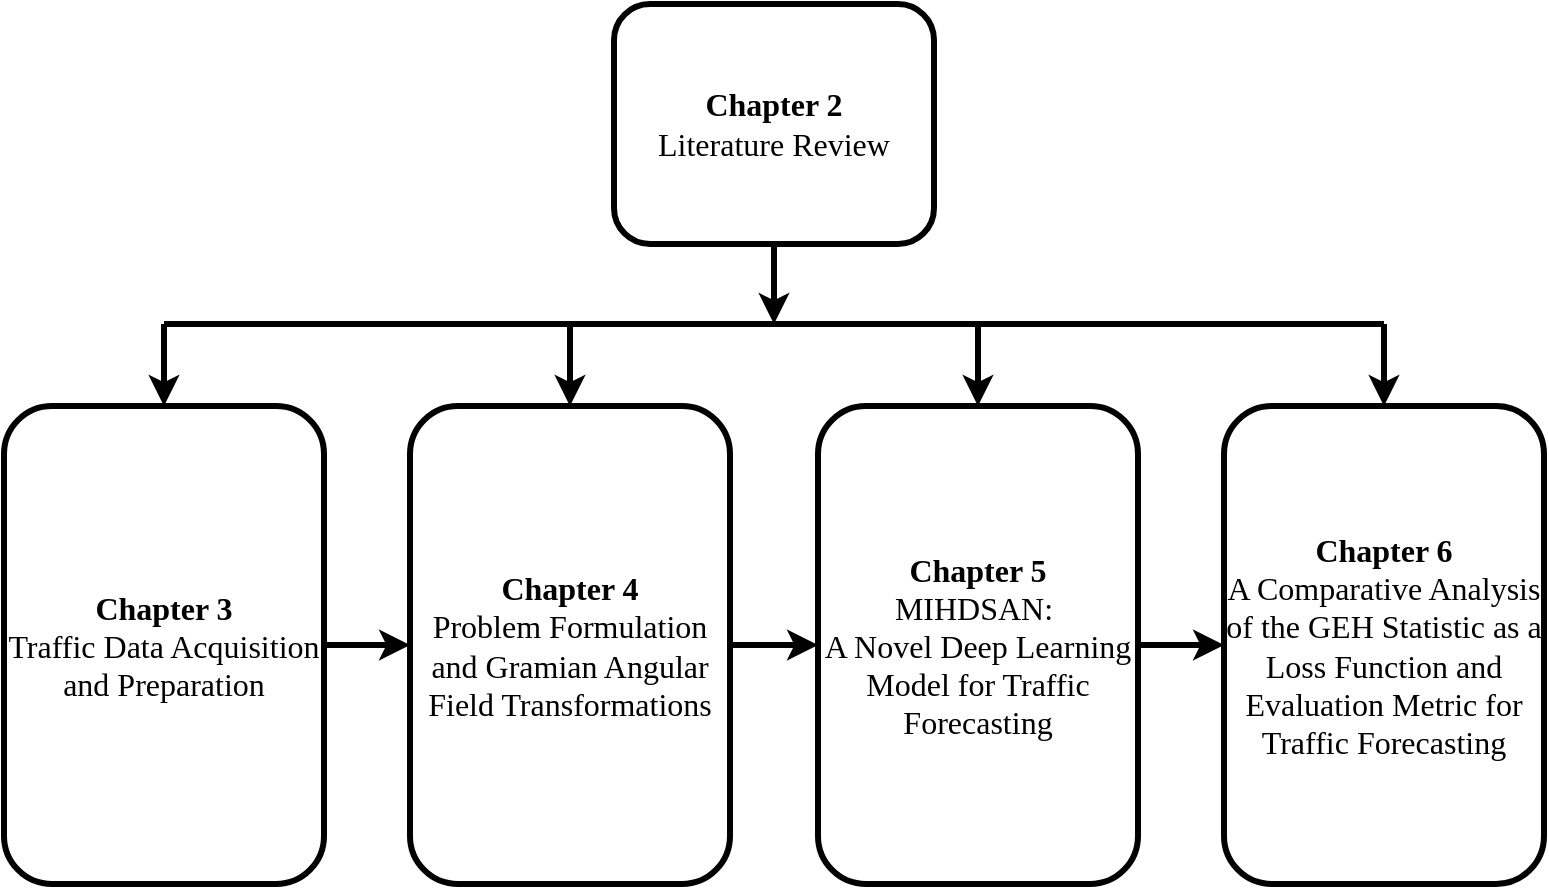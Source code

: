 <mxfile version="22.1.3" type="onedrive">
  <diagram id="prtHgNgQTEPvFCAcTncT" name="Page-1">
    <mxGraphModel grid="1" page="1" gridSize="10" guides="1" tooltips="1" connect="1" arrows="1" fold="1" pageScale="1" pageWidth="827" pageHeight="1169" math="0" shadow="0">
      <root>
        <mxCell id="0" />
        <mxCell id="1" parent="0" />
        <mxCell id="jFbv1wJLPSqqX2imV6Qk-8" style="edgeStyle=orthogonalEdgeStyle;rounded=0;orthogonalLoop=1;jettySize=auto;html=1;strokeWidth=3;" edge="1" parent="1" source="jFbv1wJLPSqqX2imV6Qk-1">
          <mxGeometry relative="1" as="geometry">
            <mxPoint x="420" y="200" as="targetPoint" />
          </mxGeometry>
        </mxCell>
        <mxCell id="jFbv1wJLPSqqX2imV6Qk-1" value="&lt;font style=&quot;font-size: 16px;&quot; face=&quot;Lucida Console&quot;&gt;&lt;b&gt;Chapter 2&lt;/b&gt;&lt;br&gt;Literature Review&lt;/font&gt;" style="rounded=1;whiteSpace=wrap;html=1;strokeWidth=3;" vertex="1" parent="1">
          <mxGeometry x="340" y="40" width="160" height="120" as="geometry" />
        </mxCell>
        <mxCell id="jFbv1wJLPSqqX2imV6Qk-7" style="edgeStyle=orthogonalEdgeStyle;rounded=0;orthogonalLoop=1;jettySize=auto;html=1;endArrow=none;endFill=0;startArrow=classic;startFill=1;strokeWidth=3;" edge="1" parent="1" source="jFbv1wJLPSqqX2imV6Qk-2">
          <mxGeometry relative="1" as="geometry">
            <mxPoint x="725" y="200" as="targetPoint" />
          </mxGeometry>
        </mxCell>
        <mxCell id="jFbv1wJLPSqqX2imV6Qk-2" value="&lt;font style=&quot;font-size: 16px;&quot; face=&quot;Lucida Console&quot;&gt;&lt;b&gt;Chapter 6&lt;/b&gt;&lt;br&gt;A Comparative Analysis of the GEH Statistic as a Loss Function and Evaluation Metric for Traffic Forecasting&lt;br&gt;&lt;/font&gt;" style="rounded=1;whiteSpace=wrap;html=1;strokeWidth=3;" vertex="1" parent="1">
          <mxGeometry x="645" y="241" width="160" height="239" as="geometry" />
        </mxCell>
        <mxCell id="jFbv1wJLPSqqX2imV6Qk-10" style="edgeStyle=orthogonalEdgeStyle;rounded=0;orthogonalLoop=1;jettySize=auto;html=1;startArrow=classic;startFill=1;endArrow=none;endFill=0;strokeWidth=3;" edge="1" parent="1" source="jFbv1wJLPSqqX2imV6Qk-3">
          <mxGeometry relative="1" as="geometry">
            <mxPoint x="522" y="200" as="targetPoint" />
          </mxGeometry>
        </mxCell>
        <mxCell id="jFbv1wJLPSqqX2imV6Qk-14" style="edgeStyle=orthogonalEdgeStyle;rounded=0;orthogonalLoop=1;jettySize=auto;html=1;entryX=0;entryY=0.5;entryDx=0;entryDy=0;strokeWidth=3;" edge="1" parent="1" source="jFbv1wJLPSqqX2imV6Qk-3" target="jFbv1wJLPSqqX2imV6Qk-2">
          <mxGeometry relative="1" as="geometry" />
        </mxCell>
        <mxCell id="jFbv1wJLPSqqX2imV6Qk-3" value="&lt;font style=&quot;font-size: 16px;&quot; face=&quot;Lucida Console&quot;&gt;&lt;b&gt;Chapter 5&lt;/b&gt;&lt;br&gt;&lt;/font&gt;&lt;div&gt;&lt;font style=&quot;font-size: 16px;&quot; face=&quot;Lucida Console&quot;&gt;MIHDSAN:&amp;nbsp;&lt;/font&gt;&lt;/div&gt;&lt;div&gt;&lt;font style=&quot;font-size: 16px;&quot; face=&quot;Lucida Console&quot;&gt;A Novel Deep Learning Model for Traffic Forecasting&lt;/font&gt;&lt;/div&gt;" style="rounded=1;whiteSpace=wrap;html=1;strokeWidth=3;" vertex="1" parent="1">
          <mxGeometry x="442" y="241" width="160" height="239" as="geometry" />
        </mxCell>
        <mxCell id="jFbv1wJLPSqqX2imV6Qk-9" style="edgeStyle=orthogonalEdgeStyle;rounded=0;orthogonalLoop=1;jettySize=auto;html=1;startArrow=classic;startFill=1;endArrow=none;endFill=0;strokeWidth=3;" edge="1" parent="1" source="jFbv1wJLPSqqX2imV6Qk-4">
          <mxGeometry relative="1" as="geometry">
            <mxPoint x="318" y="200" as="targetPoint" />
          </mxGeometry>
        </mxCell>
        <mxCell id="jFbv1wJLPSqqX2imV6Qk-13" style="edgeStyle=orthogonalEdgeStyle;rounded=0;orthogonalLoop=1;jettySize=auto;html=1;strokeWidth=3;entryX=0;entryY=0.5;entryDx=0;entryDy=0;" edge="1" parent="1" source="jFbv1wJLPSqqX2imV6Qk-4" target="jFbv1wJLPSqqX2imV6Qk-3">
          <mxGeometry relative="1" as="geometry">
            <mxPoint x="440" y="301" as="targetPoint" />
          </mxGeometry>
        </mxCell>
        <mxCell id="jFbv1wJLPSqqX2imV6Qk-4" value="&lt;font style=&quot;font-size: 16px;&quot; face=&quot;Lucida Console&quot;&gt;&lt;b&gt;Chapter 4&lt;/b&gt;&lt;br&gt;Problem Formulation and Gramian Angular Field Transformations&lt;br&gt;&lt;/font&gt;" style="rounded=1;whiteSpace=wrap;html=1;strokeWidth=3;" vertex="1" parent="1">
          <mxGeometry x="238" y="241" width="160" height="239" as="geometry" />
        </mxCell>
        <mxCell id="jFbv1wJLPSqqX2imV6Qk-6" style="edgeStyle=orthogonalEdgeStyle;rounded=0;orthogonalLoop=1;jettySize=auto;html=1;endArrow=none;endFill=0;startArrow=classic;startFill=1;strokeWidth=3;" edge="1" parent="1" source="jFbv1wJLPSqqX2imV6Qk-5">
          <mxGeometry relative="1" as="geometry">
            <mxPoint x="115" y="200" as="targetPoint" />
          </mxGeometry>
        </mxCell>
        <mxCell id="jFbv1wJLPSqqX2imV6Qk-12" style="edgeStyle=orthogonalEdgeStyle;rounded=0;orthogonalLoop=1;jettySize=auto;html=1;entryX=0;entryY=0.5;entryDx=0;entryDy=0;strokeWidth=3;" edge="1" parent="1" source="jFbv1wJLPSqqX2imV6Qk-5" target="jFbv1wJLPSqqX2imV6Qk-4">
          <mxGeometry relative="1" as="geometry" />
        </mxCell>
        <mxCell id="jFbv1wJLPSqqX2imV6Qk-5" value="&lt;font style=&quot;font-size: 16px;&quot; face=&quot;Lucida Console&quot;&gt;&lt;b&gt;Chapter 3&lt;/b&gt;&lt;br&gt;Traffic Data Acquisition and Preparation&lt;br&gt;&lt;/font&gt;" style="rounded=1;whiteSpace=wrap;html=1;strokeWidth=3;" vertex="1" parent="1">
          <mxGeometry x="35" y="241" width="160" height="239" as="geometry" />
        </mxCell>
        <mxCell id="jFbv1wJLPSqqX2imV6Qk-11" value="" style="endArrow=none;html=1;rounded=0;strokeWidth=3;" edge="1" parent="1">
          <mxGeometry width="50" height="50" relative="1" as="geometry">
            <mxPoint x="115" y="200" as="sourcePoint" />
            <mxPoint x="725" y="200" as="targetPoint" />
          </mxGeometry>
        </mxCell>
      </root>
    </mxGraphModel>
  </diagram>
</mxfile>
